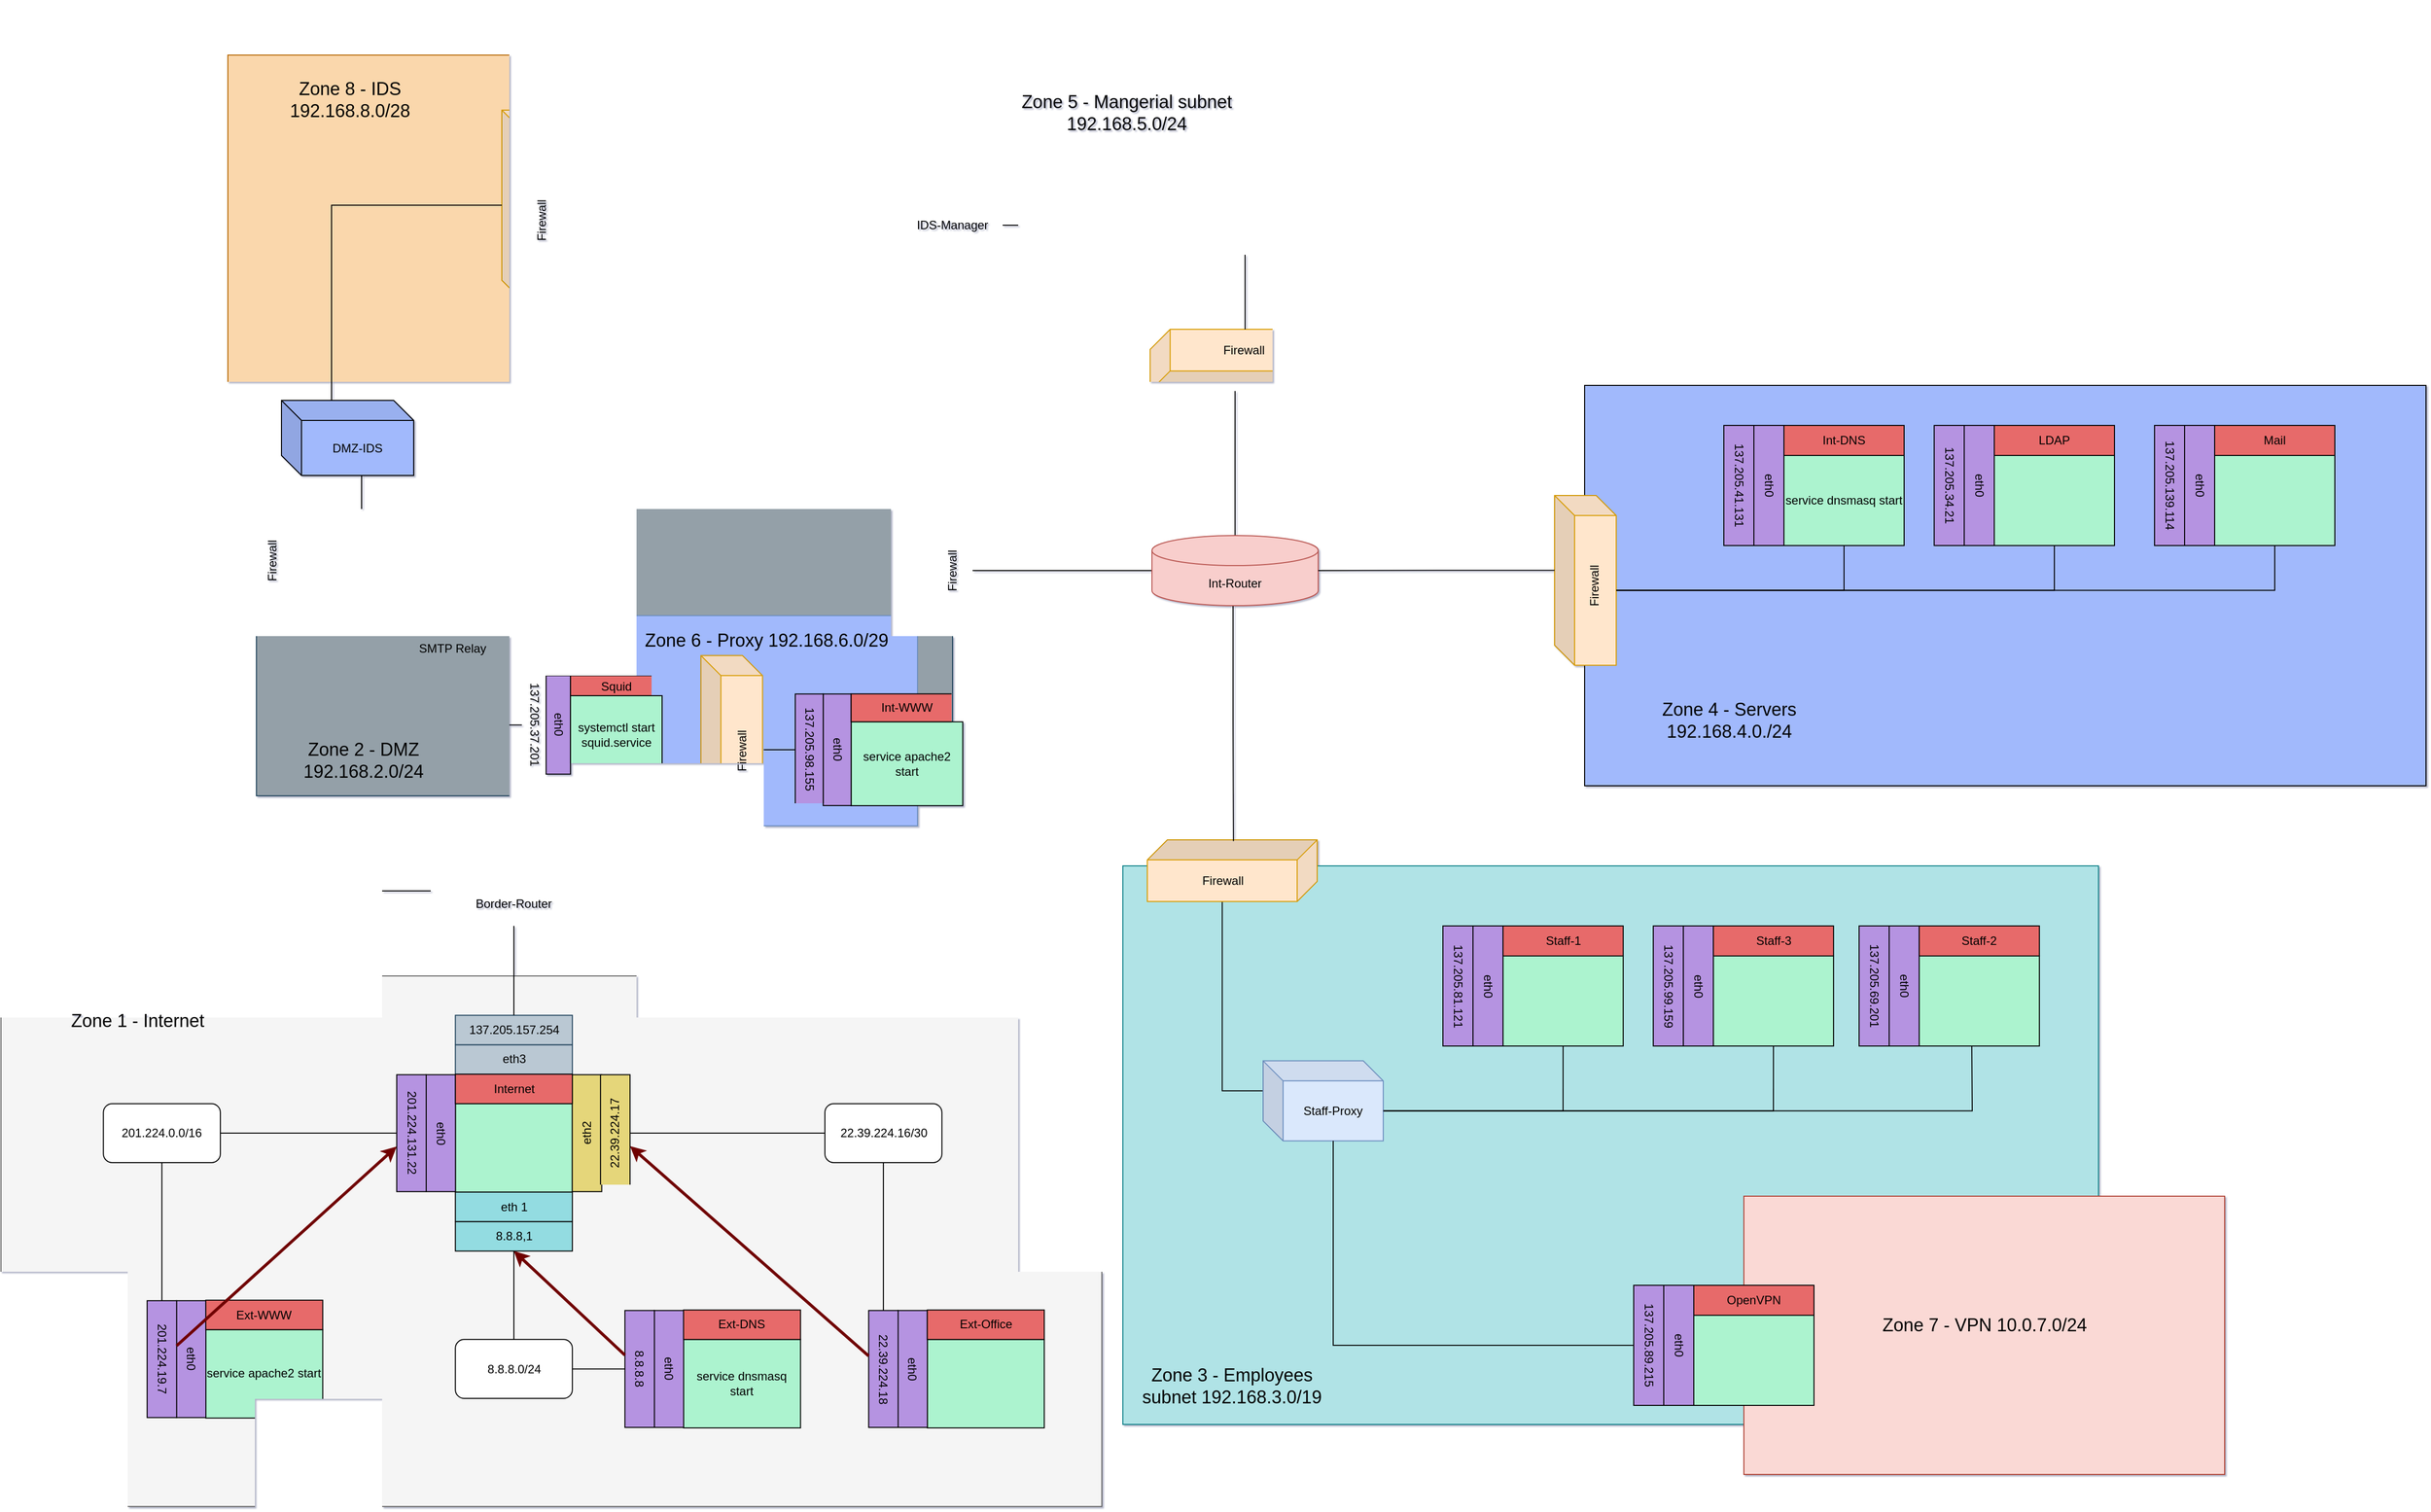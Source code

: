 <mxfile compressed="false" version="14.5.1" type="device">
  <diagram id="Page-1" name="Page-1">
    <mxGraphModel dx="724" dy="211" grid="1" gridSize="10" guides="1" tooltips="1" connect="1" arrows="1" fold="1" page="1" pageScale="1" pageWidth="827" pageHeight="1169" math="0" shadow="1">
      <root>
        <mxCell id="0" />
        <mxCell id="1" parent="0" />
        <mxCell id="LpydgIhb9bR34k0oGJzF-7" value="" style="group" parent="1" vertex="1" connectable="0">
          <mxGeometry x="1156.5" y="1300" width="1954.5" height="464.617" as="geometry" />
        </mxCell>
        <mxCell id="LpydgIhb9bR34k0oGJzF-5" value="" style="rounded=0;whiteSpace=wrap;html=1;fillColor=#fad7ac;strokeColor=#b46504;" parent="LpydgIhb9bR34k0oGJzF-7" vertex="1">
          <mxGeometry width="695.0" height="360" as="geometry" />
        </mxCell>
        <mxCell id="LpydgIhb9bR34k0oGJzF-6" value="&lt;font style=&quot;font-size: 18px&quot;&gt;Zone 8 - IDS&lt;br&gt;192.168.8.0/28&lt;/font&gt;" style="text;html=1;strokeColor=none;fillColor=none;align=center;verticalAlign=middle;whiteSpace=wrap;rounded=0;" parent="LpydgIhb9bR34k0oGJzF-7" vertex="1">
          <mxGeometry x="34.75" y="19.2" width="175.25" height="50.8" as="geometry" />
        </mxCell>
        <mxCell id="LpydgIhb9bR34k0oGJzF-133" value="" style="shape=cube;whiteSpace=wrap;html=1;boundedLbl=1;backgroundOutline=1;darkOpacity=0.05;darkOpacity2=0.1;fillColor=#ffe6cc;strokeColor=#d79b00;" parent="LpydgIhb9bR34k0oGJzF-7" vertex="1">
          <mxGeometry x="273.5" y="55" width="57.5" height="190" as="geometry" />
        </mxCell>
        <mxCell id="LpydgIhb9bR34k0oGJzF-276" value="Firewall" style="text;html=1;strokeColor=none;fillColor=none;align=center;verticalAlign=middle;whiteSpace=wrap;rounded=0;rotation=-90;" parent="LpydgIhb9bR34k0oGJzF-7" vertex="1">
          <mxGeometry x="273.5" y="150" width="80" height="30" as="geometry" />
        </mxCell>
        <mxCell id="LpydgIhb9bR34k0oGJzF-185" value="" style="group" parent="LpydgIhb9bR34k0oGJzF-7" vertex="1" connectable="0">
          <mxGeometry x="1324.5" y="-54.81" width="630" height="409.617" as="geometry" />
        </mxCell>
        <mxCell id="LpydgIhb9bR34k0oGJzF-293" value="" style="rounded=0;whiteSpace=wrap;html=1;fillColor=#dae8fc;strokeColor=#6c8ebf;" parent="LpydgIhb9bR34k0oGJzF-185" vertex="1">
          <mxGeometry x="-610" y="70" width="600" height="300" as="geometry" />
        </mxCell>
        <mxCell id="LpydgIhb9bR34k0oGJzF-186" value="IDS-Manager" style="shape=cube;whiteSpace=wrap;html=1;boundedLbl=1;backgroundOutline=1;darkOpacity=0.05;darkOpacity2=0.1;fillColor=#A1B9FC;" parent="LpydgIhb9bR34k0oGJzF-7" vertex="1">
          <mxGeometry x="653.5" y="120" width="120" height="80" as="geometry" />
        </mxCell>
        <mxCell id="LpydgIhb9bR34k0oGJzF-199" style="edgeStyle=orthogonalEdgeStyle;rounded=0;orthogonalLoop=1;jettySize=auto;html=1;exitX=0;exitY=0;exitDx=57.5;exitDy=105;exitPerimeter=0;endArrow=none;endFill=0;" parent="LpydgIhb9bR34k0oGJzF-7" source="LpydgIhb9bR34k0oGJzF-133" target="LpydgIhb9bR34k0oGJzF-186" edge="1">
          <mxGeometry x="83.5" y="30" as="geometry" />
        </mxCell>
        <mxCell id="LpydgIhb9bR34k0oGJzF-187" value="" style="shape=cube;whiteSpace=wrap;html=1;boundedLbl=1;backgroundOutline=1;darkOpacity=0.05;darkOpacity2=0.1;fillColor=#ffe6cc;strokeColor=#d79b00;rotation=-90;" parent="LpydgIhb9bR34k0oGJzF-7" vertex="1">
          <mxGeometry x="974.773" y="220.002" width="61.538" height="169.615" as="geometry" />
        </mxCell>
        <mxCell id="LpydgIhb9bR34k0oGJzF-189" style="edgeStyle=orthogonalEdgeStyle;rounded=0;orthogonalLoop=1;jettySize=auto;html=1;exitX=0;exitY=0;exitDx=61.538;exitDy=94.808;exitPerimeter=0;entryX=0;entryY=0;entryDx=120;entryDy=50;entryPerimeter=0;endArrow=none;endFill=0;" parent="LpydgIhb9bR34k0oGJzF-7" source="LpydgIhb9bR34k0oGJzF-187" target="LpydgIhb9bR34k0oGJzF-186" edge="1">
          <mxGeometry relative="1" as="geometry" />
        </mxCell>
        <mxCell id="LpydgIhb9bR34k0oGJzF-280" value="Firewall" style="text;html=1;strokeColor=none;fillColor=none;align=center;verticalAlign=middle;whiteSpace=wrap;rounded=0;rotation=0;" parent="LpydgIhb9bR34k0oGJzF-7" vertex="1">
          <mxGeometry x="974.77" y="280" width="80" height="30" as="geometry" />
        </mxCell>
        <mxCell id="LpydgIhb9bR34k0oGJzF-16" value="" style="group;container=1;" parent="1" vertex="1" connectable="0">
          <mxGeometry x="930" y="1660" width="1099" height="510" as="geometry" />
        </mxCell>
        <mxCell id="LpydgIhb9bR34k0oGJzF-90" value="" style="group" parent="LpydgIhb9bR34k0oGJzF-16" vertex="1" connectable="0">
          <mxGeometry x="262" width="837" height="510" as="geometry" />
        </mxCell>
        <mxCell id="LpydgIhb9bR34k0oGJzF-17" value="" style="rounded=0;whiteSpace=wrap;html=1;strokeColor=#23445d;fillColor=#94A0A8;" parent="LpydgIhb9bR34k0oGJzF-90" vertex="1">
          <mxGeometry x="-7" y="20" width="695.0" height="360" as="geometry" />
        </mxCell>
        <mxCell id="LpydgIhb9bR34k0oGJzF-18" value="&lt;font style=&quot;font-size: 18px&quot;&gt;Zone 2 - DMZ 192.168.2.0/24&lt;/font&gt;" style="text;html=1;strokeColor=none;fillColor=none;align=center;verticalAlign=middle;whiteSpace=wrap;rounded=0;" parent="LpydgIhb9bR34k0oGJzF-90" vertex="1">
          <mxGeometry y="320" width="200" height="50" as="geometry" />
        </mxCell>
        <mxCell id="LpydgIhb9bR34k0oGJzF-70" value="" style="group" parent="LpydgIhb9bR34k0oGJzF-90" vertex="1" connectable="0">
          <mxGeometry x="360" y="180" width="477" height="330" as="geometry" />
        </mxCell>
        <mxCell id="LpydgIhb9bR34k0oGJzF-64" value="" style="rounded=0;whiteSpace=wrap;html=1;strokeColor=#6c8ebf;fillColor=#A1B9FC;" parent="LpydgIhb9bR34k0oGJzF-70" vertex="1">
          <mxGeometry x="-7" y="20" width="300" height="210" as="geometry" />
        </mxCell>
        <mxCell id="LpydgIhb9bR34k0oGJzF-65" value="&lt;font style=&quot;font-size: 18px&quot;&gt;Zone 6 - Proxy 192.168.6.0/29&lt;/font&gt;" style="text;html=1;strokeColor=none;fillColor=none;align=center;verticalAlign=middle;whiteSpace=wrap;rounded=0;" parent="LpydgIhb9bR34k0oGJzF-70" vertex="1">
          <mxGeometry x="6.47" y="29.8" width="273.05" height="30.1" as="geometry" />
        </mxCell>
        <mxCell id="LpydgIhb9bR34k0oGJzF-93" value="" style="shape=cube;whiteSpace=wrap;html=1;boundedLbl=1;backgroundOutline=1;darkOpacity=0.05;darkOpacity2=0.1;fillColor=#ffe6cc;strokeColor=#d79b00;" parent="LpydgIhb9bR34k0oGJzF-70" vertex="1">
          <mxGeometry x="76.723" y="59.902" width="61.538" height="169.615" as="geometry" />
        </mxCell>
        <mxCell id="Int-WWW-3" value="" style="group" parent="LpydgIhb9bR34k0oGJzF-70" vertex="1" connectable="0">
          <mxGeometry x="171" y="42.36" width="222" height="204.7" as="geometry" />
        </mxCell>
        <mxCell id="Int-WWW-ports" value="service apache2 start" style="rounded=0;whiteSpace=wrap;html=1;fillColor=#ACF3CF;" parent="Int-WWW-3" vertex="1">
          <mxGeometry x="55.732" y="83.741" width="111.464" height="83.741" as="geometry" />
        </mxCell>
        <mxCell id="Int-WWW-eth0" value="eth0" style="rounded=0;whiteSpace=wrap;html=1;fillColor=#B593E1;rotation=90;" parent="Int-WWW-3" vertex="1">
          <mxGeometry x="-13.933" y="97.698" width="111.464" height="27.914" as="geometry" />
        </mxCell>
        <mxCell id="Int-WWW-eth0ip" value="137.205.98.155" style="rounded=0;whiteSpace=wrap;html=1;fillColor=#B593E1;rotation=90;" parent="Int-WWW-3" vertex="1">
          <mxGeometry x="-41.799" y="97.698" width="111.464" height="27.914" as="geometry" />
        </mxCell>
        <mxCell id="Int-WWW-hostname" value="Int-WWW" style="rounded=0;whiteSpace=wrap;html=1;fillColor=#E76B6B;" parent="Int-WWW-3" vertex="1">
          <mxGeometry x="55.732" y="55.827" width="111.464" height="27.914" as="geometry" />
        </mxCell>
        <mxCell id="LpydgIhb9bR34k0oGJzF-212" style="edgeStyle=orthogonalEdgeStyle;rounded=0;orthogonalLoop=1;jettySize=auto;html=1;exitX=0.5;exitY=1;exitDx=0;exitDy=0;entryX=0;entryY=0;entryDx=61.538;entryDy=94.808;entryPerimeter=0;endArrow=none;endFill=0;" parent="LpydgIhb9bR34k0oGJzF-70" source="Int-WWW-eth0ip" target="LpydgIhb9bR34k0oGJzF-93" edge="1">
          <mxGeometry relative="1" as="geometry" />
        </mxCell>
        <mxCell id="LpydgIhb9bR34k0oGJzF-282" value="Firewall" style="text;html=1;strokeColor=none;fillColor=none;align=center;verticalAlign=middle;whiteSpace=wrap;rounded=0;rotation=-90;" parent="LpydgIhb9bR34k0oGJzF-70" vertex="1">
          <mxGeometry x="78" y="140" width="80" height="30" as="geometry" />
        </mxCell>
        <mxCell id="LpydgIhb9bR34k0oGJzF-92" value="" style="shape=cube;whiteSpace=wrap;html=1;boundedLbl=1;backgroundOutline=1;darkOpacity=0.05;darkOpacity2=0.1;fillColor=#ffe6cc;strokeColor=#d79b00;" parent="LpydgIhb9bR34k0oGJzF-90" vertex="1">
          <mxGeometry x="-22" y="80" width="45.5" height="130" as="geometry" />
        </mxCell>
        <mxCell id="LpydgIhb9bR34k0oGJzF-274" style="edgeStyle=orthogonalEdgeStyle;rounded=0;orthogonalLoop=1;jettySize=auto;html=1;exitX=0;exitY=0.5;exitDx=0;exitDy=0;exitPerimeter=0;entryX=0;entryY=0;entryDx=45.5;entryDy=75;entryPerimeter=0;endArrow=none;endFill=0;" parent="LpydgIhb9bR34k0oGJzF-90" source="LpydgIhb9bR34k0oGJzF-94" target="LpydgIhb9bR34k0oGJzF-92" edge="1">
          <mxGeometry relative="1" as="geometry">
            <Array as="points">
              <mxPoint x="98" y="220" />
              <mxPoint x="98" y="155" />
            </Array>
          </mxGeometry>
        </mxCell>
        <mxCell id="LpydgIhb9bR34k0oGJzF-94" value="SMTP Relay" style="shape=cylinder3;whiteSpace=wrap;html=1;boundedLbl=1;backgroundOutline=1;size=15;fillColor=#e1d5e7;strokeColor=#9673a6;" parent="LpydgIhb9bR34k0oGJzF-90" vertex="1">
          <mxGeometry x="148" y="160" width="82" height="120" as="geometry" />
        </mxCell>
        <mxCell id="LpydgIhb9bR34k0oGJzF-211" style="edgeStyle=orthogonalEdgeStyle;rounded=0;orthogonalLoop=1;jettySize=auto;html=1;exitX=0;exitY=0;exitDx=0;exitDy=74.808;exitPerimeter=0;endArrow=none;endFill=0;entryX=1;entryY=0.5;entryDx=0;entryDy=0;" parent="LpydgIhb9bR34k0oGJzF-90" source="LpydgIhb9bR34k0oGJzF-93" target="LpydgIhb9bR34k0oGJzF-12" edge="1">
          <mxGeometry relative="1" as="geometry">
            <mxPoint x="381" y="314" as="targetPoint" />
          </mxGeometry>
        </mxCell>
        <mxCell id="LpydgIhb9bR34k0oGJzF-262" value="" style="group" parent="LpydgIhb9bR34k0oGJzF-90" vertex="1" connectable="0">
          <mxGeometry x="258" y="260" width="140.01" height="98.39" as="geometry" />
        </mxCell>
        <mxCell id="LpydgIhb9bR34k0oGJzF-260" value="" style="group" parent="LpydgIhb9bR34k0oGJzF-262" vertex="1" connectable="0">
          <mxGeometry y="5.684e-14" width="48.57" height="98.39" as="geometry" />
        </mxCell>
        <mxCell id="LpydgIhb9bR34k0oGJzF-13" value="137.205.37.201" style="rounded=0;whiteSpace=wrap;html=1;fillColor=#B593E1;rotation=90;" parent="LpydgIhb9bR34k0oGJzF-260" vertex="1">
          <mxGeometry x="-37.01" y="37.01" width="98.39" height="24.37" as="geometry" />
        </mxCell>
        <mxCell id="LpydgIhb9bR34k0oGJzF-259" value="eth0" style="rounded=0;whiteSpace=wrap;html=1;fillColor=#B593E1;rotation=90;" parent="LpydgIhb9bR34k0oGJzF-260" vertex="1">
          <mxGeometry x="-12.81" y="37.01" width="98.39" height="24.37" as="geometry" />
        </mxCell>
        <mxCell id="LpydgIhb9bR34k0oGJzF-15" value="Squid" style="rounded=0;whiteSpace=wrap;html=1;fillColor=#E76B6B;" parent="LpydgIhb9bR34k0oGJzF-262" vertex="1">
          <mxGeometry x="48.57" width="91.44" height="21.78" as="geometry" />
        </mxCell>
        <mxCell id="LpydgIhb9bR34k0oGJzF-12" value="systemctl start squid.service" style="rounded=0;whiteSpace=wrap;html=1;fillColor=#ACF3CF;" parent="LpydgIhb9bR34k0oGJzF-262" vertex="1">
          <mxGeometry x="48.569" y="19.992" width="91.441" height="78.396" as="geometry" />
        </mxCell>
        <mxCell id="LpydgIhb9bR34k0oGJzF-159" value="" style="shape=cube;whiteSpace=wrap;html=1;boundedLbl=1;backgroundOutline=1;darkOpacity=0.05;darkOpacity2=0.1;fillColor=#ffe6cc;strokeColor=#d79b00;" parent="LpydgIhb9bR34k0oGJzF-90" vertex="1">
          <mxGeometry x="658" y="75" width="50" height="140" as="geometry" />
        </mxCell>
        <mxCell id="LpydgIhb9bR34k0oGJzF-203" style="edgeStyle=orthogonalEdgeStyle;rounded=0;orthogonalLoop=1;jettySize=auto;html=1;entryX=0;entryY=0;entryDx=45.5;entryDy=75;entryPerimeter=0;endArrow=none;endFill=0;" parent="LpydgIhb9bR34k0oGJzF-90" target="LpydgIhb9bR34k0oGJzF-92" edge="1">
          <mxGeometry relative="1" as="geometry">
            <mxPoint x="658" y="155" as="sourcePoint" />
            <Array as="points">
              <mxPoint x="658" y="155" />
            </Array>
          </mxGeometry>
        </mxCell>
        <mxCell id="LpydgIhb9bR34k0oGJzF-272" style="edgeStyle=orthogonalEdgeStyle;rounded=0;orthogonalLoop=1;jettySize=auto;html=1;exitX=0;exitY=0;exitDx=76;exitDy=75;exitPerimeter=0;entryX=0;entryY=0;entryDx=45.5;entryDy=75;entryPerimeter=0;endArrow=none;endFill=0;" parent="LpydgIhb9bR34k0oGJzF-90" source="LpydgIhb9bR34k0oGJzF-102" target="LpydgIhb9bR34k0oGJzF-92" edge="1">
          <mxGeometry relative="1" as="geometry">
            <Array as="points">
              <mxPoint x="98" y="60" />
              <mxPoint x="98" y="155" />
            </Array>
          </mxGeometry>
        </mxCell>
        <mxCell id="LpydgIhb9bR34k0oGJzF-102" value="DMZ-IDS" style="shape=cube;whiteSpace=wrap;html=1;boundedLbl=1;backgroundOutline=1;darkOpacity=0.05;darkOpacity2=0.1;fillColor=#A1B9FC;" parent="LpydgIhb9bR34k0oGJzF-90" vertex="1">
          <mxGeometry x="18" y="-15" width="132" height="75" as="geometry" />
        </mxCell>
        <mxCell id="LpydgIhb9bR34k0oGJzF-270" style="edgeStyle=orthogonalEdgeStyle;rounded=0;orthogonalLoop=1;jettySize=auto;html=1;exitX=0.5;exitY=1;exitDx=0;exitDy=0;entryX=0;entryY=0;entryDx=45.5;entryDy=75;entryPerimeter=0;endArrow=none;endFill=0;" parent="LpydgIhb9bR34k0oGJzF-90" source="LpydgIhb9bR34k0oGJzF-13" target="LpydgIhb9bR34k0oGJzF-92" edge="1">
          <mxGeometry relative="1" as="geometry">
            <Array as="points">
              <mxPoint x="98" y="309" />
              <mxPoint x="98" y="155" />
            </Array>
          </mxGeometry>
        </mxCell>
        <mxCell id="LpydgIhb9bR34k0oGJzF-277" value="Firewall" style="text;html=1;strokeColor=none;fillColor=none;align=center;verticalAlign=middle;whiteSpace=wrap;rounded=0;rotation=-90;" parent="LpydgIhb9bR34k0oGJzF-90" vertex="1">
          <mxGeometry x="-31" y="130" width="80" height="30" as="geometry" />
        </mxCell>
        <mxCell id="LpydgIhb9bR34k0oGJzF-278" value="Firewall" style="text;html=1;strokeColor=none;fillColor=none;align=center;verticalAlign=middle;whiteSpace=wrap;rounded=0;rotation=-90;" parent="LpydgIhb9bR34k0oGJzF-90" vertex="1">
          <mxGeometry x="648" y="140" width="80" height="30" as="geometry" />
        </mxCell>
        <mxCell id="LpydgIhb9bR34k0oGJzF-9" value="Border-Router" style="shape=cylinder3;whiteSpace=wrap;html=1;boundedLbl=1;backgroundOutline=1;size=15;fillColor=#f8cecc;strokeColor=#b85450;" parent="LpydgIhb9bR34k0oGJzF-90" vertex="1">
          <mxGeometry x="167.02" y="440" width="166" height="70" as="geometry" />
        </mxCell>
        <mxCell id="LpydgIhb9bR34k0oGJzF-200" style="edgeStyle=orthogonalEdgeStyle;rounded=0;orthogonalLoop=1;jettySize=auto;html=1;exitX=0;exitY=0.5;exitDx=0;exitDy=0;exitPerimeter=0;entryX=0;entryY=0;entryDx=0;entryDy=55;entryPerimeter=0;endArrow=none;endFill=0;" parent="LpydgIhb9bR34k0oGJzF-90" source="LpydgIhb9bR34k0oGJzF-9" target="LpydgIhb9bR34k0oGJzF-92" edge="1">
          <mxGeometry relative="1" as="geometry">
            <Array as="points">
              <mxPoint x="-122" y="475" />
              <mxPoint x="-122" y="135" />
            </Array>
          </mxGeometry>
        </mxCell>
        <object label="" source="Int-DNS-eth0ip" target="Internet-eth3ip" id="75fe8e0c95d6fddab2d48f0b2f634925">
          <mxCell style="fillColor=#a20025;strokeColor=#6F0000;strokeWidth=3;" parent="1" source="Int-DNS-eth0ip" edge="1">
            <mxGeometry relative="1" as="geometry" />
          </mxCell>
        </object>
        <object label="" source="Int-WWW-eth0ip" target="Internet-eth3ip" id="01b0ad1e3fd148e5a6a8d43dccedd93a">
          <mxCell style="fillColor=#a20025;strokeColor=#6F0000;strokeWidth=3;" parent="1" source="Int-WWW-eth0ip" edge="1">
            <mxGeometry relative="1" as="geometry" />
          </mxCell>
        </object>
        <object label="" source="Mail-eth0ip" target="Internet-eth3ip" id="72a07adf3a91dc2d5af93048bb23390e">
          <mxCell style="fillColor=#a20025;strokeColor=#6F0000;strokeWidth=3;" parent="1" source="Mail-eth0ip" edge="1">
            <mxGeometry relative="1" as="geometry" />
          </mxCell>
        </object>
        <object label="" source="OpenVPN-eth0ip" target="Internet-eth3ip" id="ed055e46ceae39bb30e4cf3a83232356">
          <mxCell style="fillColor=#a20025;strokeColor=#6F0000;strokeWidth=3;" parent="1" source="OpenVPN-eth0ip" edge="1">
            <mxGeometry relative="1" as="geometry" />
          </mxCell>
        </object>
        <object label="" source="LDAP-eth0ip" target="Internet-eth3ip" id="67c77b478cfcb8d13690ef2d9587ddf5">
          <mxCell style="fillColor=#a20025;strokeColor=#6F0000;strokeWidth=3;" parent="1" source="LDAP-eth0ip" edge="1">
            <mxGeometry relative="1" as="geometry" />
          </mxCell>
        </object>
        <object label="" source="Staff-1-eth0ip" target="Internet-eth3ip" id="b0d156d27a05a9a5fcc5499a93886527">
          <mxCell style="fillColor=#a20025;strokeColor=#6F0000;strokeWidth=3;" parent="1" source="Staff-1-eth0ip" edge="1">
            <mxGeometry relative="1" as="geometry" />
          </mxCell>
        </object>
        <object label="" source="Staff-2-eth0ip" target="Internet-eth3ip" id="5b772b22f97fc490c1950f8936ae3962">
          <mxCell style="fillColor=#a20025;strokeColor=#6F0000;strokeWidth=3;" parent="1" source="Staff-2-eth0ip" edge="1">
            <mxGeometry relative="1" as="geometry" />
          </mxCell>
        </object>
        <object label="" source="Staff-3-eth0ip" target="Internet-eth3ip" id="a8da5713e9ac2ff3c4b6b50e61ad3c9e">
          <mxCell style="fillColor=#a20025;strokeColor=#6F0000;strokeWidth=3;" parent="1" source="Staff-3-eth0ip" edge="1">
            <mxGeometry relative="1" as="geometry" />
          </mxCell>
        </object>
        <mxCell id="LpydgIhb9bR34k0oGJzF-2" value="" style="group;fillColor=#f5f5f5;strokeColor=#666666;fontColor=#333333;" parent="1" vertex="1" connectable="0">
          <mxGeometry x="930" y="2220" width="1099" height="530" as="geometry" />
        </mxCell>
        <mxCell id="Ext-WWW-3" value="" style="group" parent="LpydgIhb9bR34k0oGJzF-2" vertex="1" connectable="0">
          <mxGeometry x="146.014" y="265" width="944.225" height="265" as="geometry" />
        </mxCell>
        <mxCell id="Ext-WWW-ports" value="service apache2 start" style="rounded=0;whiteSpace=wrap;html=1;fillColor=#ACF3CF;" parent="Ext-WWW-3" vertex="1">
          <mxGeometry x="58.406" y="88.333" width="116.811" height="88.333" as="geometry" />
        </mxCell>
        <mxCell id="Ext-WWW-eth0" value="eth0" style="rounded=0;whiteSpace=wrap;html=1;fillColor=#B593E1;rotation=90;" parent="Ext-WWW-3" vertex="1">
          <mxGeometry x="-14.601" y="103.056" width="116.811" height="29.444" as="geometry" />
        </mxCell>
        <mxCell id="Ext-WWW-eth0ip" value="201.224.19.7" style="rounded=0;whiteSpace=wrap;html=1;fillColor=#B593E1;rotation=90;" parent="Ext-WWW-3" vertex="1">
          <mxGeometry x="-43.804" y="103.056" width="116.811" height="29.444" as="geometry" />
        </mxCell>
        <mxCell id="Ext-WWW-hostname" value="Ext-WWW" style="rounded=0;whiteSpace=wrap;html=1;fillColor=#E76B6B;" parent="Ext-WWW-3" vertex="1">
          <mxGeometry x="58.406" y="58.889" width="116.811" height="29.444" as="geometry" />
        </mxCell>
        <mxCell id="Ext-DNS-3" value="" style="group" parent="LpydgIhb9bR34k0oGJzF-2" vertex="1" connectable="0">
          <mxGeometry x="622.994" y="274.815" width="232.649" height="215.926" as="geometry" />
        </mxCell>
        <mxCell id="Ext-DNS-ports" value="service dnsmasq start" style="rounded=0;whiteSpace=wrap;html=1;fillColor=#ACF3CF;" parent="Ext-DNS-3" vertex="1">
          <mxGeometry x="58.406" y="88.333" width="116.811" height="88.333" as="geometry" />
        </mxCell>
        <mxCell id="Ext-DNS-eth0" value="eth0" style="rounded=0;whiteSpace=wrap;html=1;fillColor=#B593E1;rotation=90;" parent="Ext-DNS-3" vertex="1">
          <mxGeometry x="-14.601" y="103.056" width="116.811" height="29.444" as="geometry" />
        </mxCell>
        <mxCell id="Ext-DNS-eth0ip" value="8.8.8.8" style="rounded=0;whiteSpace=wrap;html=1;fillColor=#B593E1;rotation=90;" parent="Ext-DNS-3" vertex="1">
          <mxGeometry x="-43.804" y="103.056" width="116.811" height="29.444" as="geometry" />
        </mxCell>
        <mxCell id="Ext-DNS-hostname" value="Ext-DNS" style="rounded=0;whiteSpace=wrap;html=1;fillColor=#E76B6B;" parent="Ext-DNS-3" vertex="1">
          <mxGeometry x="58.406" y="58.889" width="116.811" height="29.444" as="geometry" />
        </mxCell>
        <mxCell id="Ext-Office-3" value="" style="group" parent="LpydgIhb9bR34k0oGJzF-2" vertex="1" connectable="0">
          <mxGeometry x="866.351" y="274.815" width="232.649" height="215.926" as="geometry" />
        </mxCell>
        <mxCell id="Ext-Office-ports" value="" style="rounded=0;whiteSpace=wrap;html=1;fillColor=#ACF3CF;" parent="Ext-Office-3" vertex="1">
          <mxGeometry x="58.406" y="88.333" width="116.811" height="88.333" as="geometry" />
        </mxCell>
        <mxCell id="Ext-Office-eth0" value="eth0" style="rounded=0;whiteSpace=wrap;html=1;fillColor=#B593E1;rotation=90;" parent="Ext-Office-3" vertex="1">
          <mxGeometry x="-14.601" y="103.056" width="116.811" height="29.444" as="geometry" />
        </mxCell>
        <mxCell id="Ext-Office-eth0ip" value="22.39.224.18" style="rounded=0;whiteSpace=wrap;html=1;fillColor=#B593E1;rotation=90;" parent="Ext-Office-3" vertex="1">
          <mxGeometry x="-43.804" y="103.056" width="116.811" height="29.444" as="geometry" />
        </mxCell>
        <mxCell id="Ext-Office-hostname" value="Ext-Office" style="rounded=0;whiteSpace=wrap;html=1;fillColor=#E76B6B;" parent="Ext-Office-3" vertex="1">
          <mxGeometry x="58.406" y="58.889" width="116.811" height="29.444" as="geometry" />
        </mxCell>
        <object label="201.224.0.0/16" id="201.224.0.0/16">
          <mxCell style="rounded=1;whiteSpace=wrap;html=1;" parent="LpydgIhb9bR34k0oGJzF-2" vertex="1">
            <mxGeometry x="102.21" y="127.593" width="116.811" height="58.889" as="geometry" />
          </mxCell>
        </object>
        <object label="8.8.8.0/24" id="8.8.8.0/24">
          <mxCell style="rounded=1;whiteSpace=wrap;html=1;" parent="LpydgIhb9bR34k0oGJzF-2" vertex="1">
            <mxGeometry x="453.617" y="363.148" width="116.811" height="58.889" as="geometry" />
          </mxCell>
        </object>
        <object label="22.39.224.16/30" id="22.39.224.16/30">
          <mxCell style="rounded=1;whiteSpace=wrap;html=1;" parent="LpydgIhb9bR34k0oGJzF-2" vertex="1">
            <mxGeometry x="822.547" y="127.593" width="116.811" height="58.889" as="geometry" />
          </mxCell>
        </object>
        <object label="" source="201.224.0.0/16" target="Ext-WWW-eth0ip" id="3ca74807009f3c9ca79c01aa8f99e6e6">
          <mxCell style="endArrow=none;" parent="LpydgIhb9bR34k0oGJzF-2" source="201.224.0.0/16" target="Ext-WWW-eth0ip" edge="1">
            <mxGeometry relative="1" as="geometry" />
          </mxCell>
        </object>
        <object label="" source="201.224.0.0/16" target="Internet-eth0ip" id="34671457a2f1573a02467949453439c2">
          <mxCell style="endArrow=none;" parent="LpydgIhb9bR34k0oGJzF-2" source="201.224.0.0/16" target="Internet-eth0ip" edge="1">
            <mxGeometry relative="1" as="geometry" />
          </mxCell>
        </object>
        <object label="" source="8.8.8.0/24" target="Ext-DNS-eth0ip" id="ce629d08356cdc56339ce86ffa00c647">
          <mxCell style="endArrow=none;" parent="LpydgIhb9bR34k0oGJzF-2" source="8.8.8.0/24" target="Ext-DNS-eth0ip" edge="1">
            <mxGeometry relative="1" as="geometry" />
          </mxCell>
        </object>
        <object label="" source="8.8.8.0/24" target="Internet-eth1ip" id="538a13c7519d4cbbfc07c4c5e262701c">
          <mxCell style="endArrow=none;entryX=0.5;entryY=1;entryDx=0;entryDy=0;" parent="LpydgIhb9bR34k0oGJzF-2" source="8.8.8.0/24" target="Tgfa9BKaGz3k2qAlnIK7-3" edge="1">
            <mxGeometry relative="1" as="geometry" />
          </mxCell>
        </object>
        <object label="" source="22.39.224.16/30" target="Ext-Office-eth0ip" id="4792058a9ec676fea660761d89959f73">
          <mxCell style="endArrow=none;" parent="LpydgIhb9bR34k0oGJzF-2" source="22.39.224.16/30" target="Ext-Office-eth0ip" edge="1">
            <mxGeometry relative="1" as="geometry" />
          </mxCell>
        </object>
        <object label="" source="22.39.224.16/30" target="Internet-eth2ip" id="586e653c0ef5f6da17261caa7cf7e12f">
          <mxCell style="endArrow=none;" parent="LpydgIhb9bR34k0oGJzF-2" source="22.39.224.16/30" target="Internet-eth2ip" edge="1">
            <mxGeometry relative="1" as="geometry" />
          </mxCell>
        </object>
        <object label="" source="Ext-WWW-eth0ip" target="Internet-eth0ip" id="eca7ae04b2098bf09191147d80d8f4ce">
          <mxCell style="fillColor=#a20025;strokeColor=#6F0000;strokeWidth=3;" parent="LpydgIhb9bR34k0oGJzF-2" source="Ext-WWW-eth0ip" target="Internet-eth0ip" edge="1">
            <mxGeometry relative="1" as="geometry" />
          </mxCell>
        </object>
        <object label="" source="Ext-DNS-eth0ip" target="Internet-eth1ip" id="d10ac21f354d76fd870fae8b569198fb">
          <mxCell style="fillColor=#a20025;strokeColor=#6F0000;strokeWidth=3;entryX=0.5;entryY=1;entryDx=0;entryDy=0;" parent="LpydgIhb9bR34k0oGJzF-2" source="Ext-DNS-eth0ip" target="Tgfa9BKaGz3k2qAlnIK7-3" edge="1">
            <mxGeometry relative="1" as="geometry">
              <Array as="points" />
            </mxGeometry>
          </mxCell>
        </object>
        <object label="" source="Ext-Office-eth0ip" target="Internet-eth2ip" id="0db012a6992b07fa2c340584ffdc3240">
          <mxCell style="fillColor=#a20025;strokeColor=#6F0000;strokeWidth=3;" parent="LpydgIhb9bR34k0oGJzF-2" source="Ext-Office-eth0ip" target="Internet-eth2ip" edge="1">
            <mxGeometry relative="1" as="geometry" />
          </mxCell>
        </object>
        <mxCell id="Tgfa9BKaGz3k2qAlnIK7-5" value="" style="group" parent="LpydgIhb9bR34k0oGJzF-2" vertex="1" connectable="0">
          <mxGeometry x="395.212" y="39.259" width="232.649" height="235.556" as="geometry" />
        </mxCell>
        <mxCell id="Internet-3" value="" style="group" parent="Tgfa9BKaGz3k2qAlnIK7-5" vertex="1" connectable="0">
          <mxGeometry width="232.649" height="215.926" as="geometry" />
        </mxCell>
        <mxCell id="Internet-ports" value="" style="rounded=0;whiteSpace=wrap;html=1;fillColor=#ACF3CF;" parent="Internet-3" vertex="1">
          <mxGeometry x="58.406" y="88.333" width="116.811" height="88.333" as="geometry" />
        </mxCell>
        <mxCell id="Internet-eth2" value="eth2" style="rounded=0;whiteSpace=wrap;html=1;fillColor=#E5D67A;rotation=-90;" parent="Internet-3" vertex="1">
          <mxGeometry x="131.413" y="103.056" width="116.811" height="29.444" as="geometry" />
        </mxCell>
        <mxCell id="Internet-eth2ip" value="22.39.224.17" style="rounded=0;whiteSpace=wrap;html=1;fillColor=#E5D67A;rotation=-90;" parent="Internet-3" vertex="1">
          <mxGeometry x="159.642" y="103.056" width="116.811" height="29.444" as="geometry" />
        </mxCell>
        <mxCell id="Internet-eth0" value="eth0" style="rounded=0;whiteSpace=wrap;html=1;fillColor=#B593E1;rotation=90;" parent="Internet-3" vertex="1">
          <mxGeometry x="-14.601" y="103.056" width="116.811" height="29.444" as="geometry" />
        </mxCell>
        <mxCell id="Internet-eth0ip" value="201.224.131.22" style="rounded=0;whiteSpace=wrap;html=1;fillColor=#B593E1;rotation=90;" parent="Internet-3" vertex="1">
          <mxGeometry x="-43.804" y="103.056" width="116.811" height="29.444" as="geometry" />
        </mxCell>
        <mxCell id="Internet-eth1" value="eth3" style="rounded=0;whiteSpace=wrap;html=1;fillColor=#bac8d3;strokeColor=#23445d;" parent="Internet-3" vertex="1">
          <mxGeometry x="58.406" y="29.444" width="116.811" height="29.444" as="geometry" />
        </mxCell>
        <mxCell id="Internet-eth1ip" value="137.205.157.254" style="rounded=0;whiteSpace=wrap;html=1;fillColor=#bac8d3;strokeColor=#23445d;" parent="Internet-3" vertex="1">
          <mxGeometry x="58.406" width="116.811" height="29.444" as="geometry" />
        </mxCell>
        <mxCell id="Internet-hostname" value="Internet" style="rounded=0;whiteSpace=wrap;html=1;fillColor=#E76B6B;" parent="Internet-3" vertex="1">
          <mxGeometry x="58.406" y="58.889" width="116.811" height="29.444" as="geometry" />
        </mxCell>
        <mxCell id="Tgfa9BKaGz3k2qAlnIK7-3" value="8.8.8,1" style="rounded=0;whiteSpace=wrap;html=1;fillColor=#93DCE1;" parent="Tgfa9BKaGz3k2qAlnIK7-5" vertex="1">
          <mxGeometry x="58.406" y="206.111" width="116.811" height="29.444" as="geometry" />
        </mxCell>
        <mxCell id="Tgfa9BKaGz3k2qAlnIK7-4" value="eth 1" style="rounded=0;whiteSpace=wrap;html=1;fillColor=#93DCE1;" parent="Tgfa9BKaGz3k2qAlnIK7-5" vertex="1">
          <mxGeometry x="58.406" y="176.667" width="116.811" height="29.444" as="geometry" />
        </mxCell>
        <mxCell id="LpydgIhb9bR34k0oGJzF-3" value="&lt;font style=&quot;font-size: 18px&quot;&gt;Zone 1 - Internet&lt;/font&gt;" style="text;html=1;strokeColor=none;fillColor=none;align=center;verticalAlign=middle;whiteSpace=wrap;rounded=0;" parent="LpydgIhb9bR34k0oGJzF-2" vertex="1">
          <mxGeometry x="38.937" y="19.63" width="194.686" height="50.37" as="geometry" />
        </mxCell>
        <mxCell id="LpydgIhb9bR34k0oGJzF-91" style="edgeStyle=orthogonalEdgeStyle;rounded=0;orthogonalLoop=1;jettySize=auto;html=1;exitX=0.5;exitY=0;exitDx=0;exitDy=0;endArrow=none;endFill=0;" parent="1" source="Internet-eth1ip" target="LpydgIhb9bR34k0oGJzF-9" edge="1">
          <mxGeometry relative="1" as="geometry">
            <mxPoint x="446" y="1949.259" as="sourcePoint" />
            <mxPoint x="1162" y="1840" as="targetPoint" />
            <Array as="points" />
          </mxGeometry>
        </mxCell>
        <mxCell id="LpydgIhb9bR34k0oGJzF-134" style="edgeStyle=orthogonalEdgeStyle;rounded=0;orthogonalLoop=1;jettySize=auto;html=1;exitX=0;exitY=0;exitDx=50;exitDy=0;exitPerimeter=0;entryX=0;entryY=0;entryDx=0;entryDy=95;entryPerimeter=0;endArrow=none;endFill=0;" parent="1" source="LpydgIhb9bR34k0oGJzF-102" target="LpydgIhb9bR34k0oGJzF-133" edge="1">
          <mxGeometry x="1240" y="1330" as="geometry" />
        </mxCell>
        <mxCell id="LpydgIhb9bR34k0oGJzF-163" value="\" style="group" parent="1" vertex="1" connectable="0">
          <mxGeometry x="2481.003" y="1640" width="869.997" height="400" as="geometry" />
        </mxCell>
        <mxCell id="LpydgIhb9bR34k0oGJzF-160" value="" style="rounded=0;whiteSpace=wrap;html=1;fillColor=#A1B9FC;" parent="LpydgIhb9bR34k0oGJzF-163" vertex="1">
          <mxGeometry x="29.997" y="-10" width="840" height="400" as="geometry" />
        </mxCell>
        <mxCell id="LpydgIhb9bR34k0oGJzF-161" value="&lt;font style=&quot;font-size: 18px&quot;&gt;Zone 4 - Servers&lt;br&gt;192.168.4.0./24&lt;/font&gt;" style="text;html=1;strokeColor=none;fillColor=none;align=center;verticalAlign=middle;whiteSpace=wrap;rounded=0;" parent="LpydgIhb9bR34k0oGJzF-163" vertex="1">
          <mxGeometry x="39" y="300" width="271" height="50" as="geometry" />
        </mxCell>
        <mxCell id="LpydgIhb9bR34k0oGJzF-215" style="edgeStyle=orthogonalEdgeStyle;rounded=0;orthogonalLoop=1;jettySize=auto;html=1;exitX=0;exitY=0;exitDx=61.538;exitDy=94.808;exitPerimeter=0;entryX=0.5;entryY=1;entryDx=0;entryDy=0;endArrow=none;endFill=0;" parent="LpydgIhb9bR34k0oGJzF-163" source="LpydgIhb9bR34k0oGJzF-162" target="Int-DNS-ports" edge="1">
          <mxGeometry relative="1" as="geometry" />
        </mxCell>
        <mxCell id="LpydgIhb9bR34k0oGJzF-162" value="" style="shape=cube;whiteSpace=wrap;html=1;boundedLbl=1;backgroundOutline=1;darkOpacity=0.05;darkOpacity2=0.1;fillColor=#ffe6cc;strokeColor=#d79b00;" parent="LpydgIhb9bR34k0oGJzF-163" vertex="1">
          <mxGeometry y="100.002" width="61.538" height="169.615" as="geometry" />
        </mxCell>
        <mxCell id="Int-DNS-3" value="" style="group" parent="LpydgIhb9bR34k0oGJzF-163" vertex="1" connectable="0">
          <mxGeometry x="168.997" y="-30" width="239.5" height="220" as="geometry" />
        </mxCell>
        <mxCell id="Int-DNS-ports" value="service dnsmasq start" style="rounded=0;whiteSpace=wrap;html=1;fillColor=#ACF3CF;" parent="Int-DNS-3" vertex="1">
          <mxGeometry x="60" y="90" width="120" height="90" as="geometry" />
        </mxCell>
        <mxCell id="Int-DNS-eth0" value="eth0" style="rounded=0;whiteSpace=wrap;html=1;fillColor=#B593E1;rotation=90;" parent="Int-DNS-3" vertex="1">
          <mxGeometry x="-15" y="105" width="120" height="30" as="geometry" />
        </mxCell>
        <mxCell id="Int-DNS-eth0ip" value="137.205.41.131" style="rounded=0;whiteSpace=wrap;html=1;fillColor=#B593E1;rotation=90;" parent="Int-DNS-3" vertex="1">
          <mxGeometry x="-45" y="105" width="120" height="30" as="geometry" />
        </mxCell>
        <mxCell id="Int-DNS-hostname" value="Int-DNS" style="rounded=0;whiteSpace=wrap;html=1;fillColor=#E76B6B;" parent="Int-DNS-3" vertex="1">
          <mxGeometry x="60" y="60" width="120" height="30" as="geometry" />
        </mxCell>
        <mxCell id="LDAP-3" value="" style="group" parent="LpydgIhb9bR34k0oGJzF-163" vertex="1" connectable="0">
          <mxGeometry x="378.997" y="-30" width="239" height="220" as="geometry" />
        </mxCell>
        <mxCell id="LDAP-ports" value="" style="rounded=0;whiteSpace=wrap;html=1;fillColor=#ACF3CF;" parent="LDAP-3" vertex="1">
          <mxGeometry x="60" y="90" width="120" height="90" as="geometry" />
        </mxCell>
        <mxCell id="LDAP-eth0" value="eth0" style="rounded=0;whiteSpace=wrap;html=1;fillColor=#B593E1;rotation=90;" parent="LDAP-3" vertex="1">
          <mxGeometry x="-15" y="105" width="120" height="30" as="geometry" />
        </mxCell>
        <mxCell id="LDAP-eth0ip" value="137.205.34.21" style="rounded=0;whiteSpace=wrap;html=1;fillColor=#B593E1;rotation=90;" parent="LDAP-3" vertex="1">
          <mxGeometry x="-45" y="105" width="120" height="30" as="geometry" />
        </mxCell>
        <mxCell id="LDAP-hostname" value="LDAP" style="rounded=0;whiteSpace=wrap;html=1;fillColor=#E76B6B;" parent="LDAP-3" vertex="1">
          <mxGeometry x="60" y="60" width="120" height="30" as="geometry" />
        </mxCell>
        <mxCell id="Mail-3" value="" style="group" parent="LpydgIhb9bR34k0oGJzF-163" vertex="1" connectable="0">
          <mxGeometry x="598.997" y="-30" width="239" height="220" as="geometry" />
        </mxCell>
        <mxCell id="Mail-ports" value="" style="rounded=0;whiteSpace=wrap;html=1;fillColor=#ACF3CF;" parent="Mail-3" vertex="1">
          <mxGeometry x="60" y="90" width="120" height="90" as="geometry" />
        </mxCell>
        <mxCell id="Mail-eth0" value="eth0" style="rounded=0;whiteSpace=wrap;html=1;fillColor=#B593E1;rotation=90;" parent="Mail-3" vertex="1">
          <mxGeometry x="-15" y="105" width="120" height="30" as="geometry" />
        </mxCell>
        <mxCell id="Mail-eth0ip" value="137.205.139.114" style="rounded=0;whiteSpace=wrap;html=1;fillColor=#B593E1;rotation=90;" parent="Mail-3" vertex="1">
          <mxGeometry x="-45" y="105" width="120" height="30" as="geometry" />
        </mxCell>
        <mxCell id="Mail-hostname" value="Mail" style="rounded=0;whiteSpace=wrap;html=1;fillColor=#E76B6B;" parent="Mail-3" vertex="1">
          <mxGeometry x="60" y="60" width="120" height="30" as="geometry" />
        </mxCell>
        <mxCell id="LpydgIhb9bR34k0oGJzF-216" style="edgeStyle=orthogonalEdgeStyle;rounded=0;orthogonalLoop=1;jettySize=auto;html=1;exitX=0.5;exitY=1;exitDx=0;exitDy=0;entryX=0;entryY=0;entryDx=61.538;entryDy=94.808;entryPerimeter=0;endArrow=none;endFill=0;" parent="LpydgIhb9bR34k0oGJzF-163" source="LDAP-ports" target="LpydgIhb9bR34k0oGJzF-162" edge="1">
          <mxGeometry relative="1" as="geometry" />
        </mxCell>
        <mxCell id="LpydgIhb9bR34k0oGJzF-217" style="edgeStyle=orthogonalEdgeStyle;rounded=0;orthogonalLoop=1;jettySize=auto;html=1;exitX=0.5;exitY=1;exitDx=0;exitDy=0;entryX=0;entryY=0;entryDx=61.538;entryDy=94.808;entryPerimeter=0;endArrow=none;endFill=0;" parent="LpydgIhb9bR34k0oGJzF-163" source="Mail-ports" target="LpydgIhb9bR34k0oGJzF-162" edge="1">
          <mxGeometry relative="1" as="geometry" />
        </mxCell>
        <mxCell id="LpydgIhb9bR34k0oGJzF-283" value="Firewall" style="text;html=1;strokeColor=none;fillColor=none;align=center;verticalAlign=middle;whiteSpace=wrap;rounded=0;rotation=-90;" parent="LpydgIhb9bR34k0oGJzF-163" vertex="1">
          <mxGeometry x="-0.003" y="175" width="80" height="30" as="geometry" />
        </mxCell>
        <mxCell id="LpydgIhb9bR34k0oGJzF-178" value="" style="group;fillColor=#b0e3e6;strokeColor=#0e8088;" parent="1" vertex="1" connectable="0">
          <mxGeometry x="2050.003" y="2110" width="974.037" height="558" as="geometry" />
        </mxCell>
        <mxCell id="Staff-2-3" value="" style="group" parent="LpydgIhb9bR34k0oGJzF-178" vertex="1" connectable="0">
          <mxGeometry x="735.037" width="239" height="220" as="geometry" />
        </mxCell>
        <mxCell id="Staff-2-ports" value="" style="rounded=0;whiteSpace=wrap;html=1;fillColor=#ACF3CF;" parent="Staff-2-3" vertex="1">
          <mxGeometry x="60" y="90" width="120" height="90" as="geometry" />
        </mxCell>
        <mxCell id="Staff-2-eth0" value="eth0" style="rounded=0;whiteSpace=wrap;html=1;fillColor=#B593E1;rotation=90;" parent="Staff-2-3" vertex="1">
          <mxGeometry x="-15" y="105" width="120" height="30" as="geometry" />
        </mxCell>
        <mxCell id="Staff-2-eth0ip" value="137.205.69.201" style="rounded=0;whiteSpace=wrap;html=1;fillColor=#B593E1;rotation=90;" parent="Staff-2-3" vertex="1">
          <mxGeometry x="-45" y="105" width="120" height="30" as="geometry" />
        </mxCell>
        <mxCell id="Staff-2-hostname" value="Staff-2" style="rounded=0;whiteSpace=wrap;html=1;fillColor=#E76B6B;" parent="Staff-2-3" vertex="1">
          <mxGeometry x="60" y="60" width="120" height="30" as="geometry" />
        </mxCell>
        <mxCell id="LpydgIhb9bR34k0oGJzF-164" value="" style="group" parent="LpydgIhb9bR34k0oGJzF-178" vertex="1" connectable="0">
          <mxGeometry x="529.537" y="60" width="180" height="120" as="geometry" />
        </mxCell>
        <mxCell id="Staff-3-ports" value="" style="rounded=0;whiteSpace=wrap;html=1;fillColor=#ACF3CF;" parent="LpydgIhb9bR34k0oGJzF-164" vertex="1">
          <mxGeometry x="60" y="30" width="120" height="90" as="geometry" />
        </mxCell>
        <mxCell id="Staff-3-eth0" value="eth0" style="rounded=0;whiteSpace=wrap;html=1;fillColor=#B593E1;rotation=90;" parent="LpydgIhb9bR34k0oGJzF-164" vertex="1">
          <mxGeometry x="-15.0" y="45" width="120" height="30" as="geometry" />
        </mxCell>
        <mxCell id="Staff-3-eth0ip" value="137.205.99.159" style="rounded=0;whiteSpace=wrap;html=1;fillColor=#B593E1;rotation=90;" parent="LpydgIhb9bR34k0oGJzF-164" vertex="1">
          <mxGeometry x="-45" y="45" width="120" height="30" as="geometry" />
        </mxCell>
        <mxCell id="Staff-3-hostname" value="Staff-3" style="rounded=0;whiteSpace=wrap;html=1;fillColor=#E76B6B;" parent="LpydgIhb9bR34k0oGJzF-164" vertex="1">
          <mxGeometry x="60" width="120" height="30" as="geometry" />
        </mxCell>
        <mxCell id="Staff-1-3" value="" style="group" parent="LpydgIhb9bR34k0oGJzF-178" vertex="1" connectable="0">
          <mxGeometry x="319.537" width="239" height="220" as="geometry" />
        </mxCell>
        <mxCell id="Staff-1-ports" value="" style="rounded=0;whiteSpace=wrap;html=1;fillColor=#ACF3CF;" parent="Staff-1-3" vertex="1">
          <mxGeometry x="60" y="90" width="120" height="90" as="geometry" />
        </mxCell>
        <mxCell id="Staff-1-eth0" value="eth0" style="rounded=0;whiteSpace=wrap;html=1;fillColor=#B593E1;rotation=90;" parent="Staff-1-3" vertex="1">
          <mxGeometry x="-15" y="105" width="120" height="30" as="geometry" />
        </mxCell>
        <mxCell id="Staff-1-eth0ip" value="137.205.81.121" style="rounded=0;whiteSpace=wrap;html=1;fillColor=#B593E1;rotation=90;" parent="Staff-1-3" vertex="1">
          <mxGeometry x="-45" y="105" width="120" height="30" as="geometry" />
        </mxCell>
        <mxCell id="Staff-1-hostname" value="Staff-1" style="rounded=0;whiteSpace=wrap;html=1;fillColor=#E76B6B;" parent="Staff-1-3" vertex="1">
          <mxGeometry x="60" y="60" width="120" height="30" as="geometry" />
        </mxCell>
        <mxCell id="LpydgIhb9bR34k0oGJzF-168" value="&lt;font style=&quot;font-size: 18px&quot;&gt;Zone 3 - Employees subnet 192.168.3.0/19&lt;/font&gt;" style="text;html=1;strokeColor=none;fillColor=none;align=center;verticalAlign=middle;whiteSpace=wrap;rounded=0;" parent="LpydgIhb9bR34k0oGJzF-178" vertex="1">
          <mxGeometry x="9.23" y="500" width="200" height="40" as="geometry" />
        </mxCell>
        <mxCell id="LpydgIhb9bR34k0oGJzF-174" style="edgeStyle=orthogonalEdgeStyle;rounded=0;orthogonalLoop=1;jettySize=auto;html=1;exitX=0;exitY=0;exitDx=120;exitDy=50;exitPerimeter=0;endArrow=none;endFill=0;" parent="LpydgIhb9bR34k0oGJzF-178" source="LpydgIhb9bR34k0oGJzF-173" edge="1">
          <mxGeometry relative="1" as="geometry">
            <mxPoint x="847.537" y="180" as="targetPoint" />
          </mxGeometry>
        </mxCell>
        <mxCell id="LpydgIhb9bR34k0oGJzF-214" style="edgeStyle=orthogonalEdgeStyle;rounded=0;orthogonalLoop=1;jettySize=auto;html=1;exitX=0;exitY=0;exitDx=0;exitDy=30;exitPerimeter=0;entryX=0;entryY=0;entryDx=61.538;entryDy=94.808;entryPerimeter=0;endArrow=none;endFill=0;" parent="LpydgIhb9bR34k0oGJzF-178" source="LpydgIhb9bR34k0oGJzF-173" target="LpydgIhb9bR34k0oGJzF-177" edge="1">
          <mxGeometry relative="1" as="geometry" />
        </mxCell>
        <mxCell id="LpydgIhb9bR34k0oGJzF-173" value="Staff-Proxy" style="shape=cube;whiteSpace=wrap;html=1;boundedLbl=1;backgroundOutline=1;darkOpacity=0.05;darkOpacity2=0.1;fillColor=#dae8fc;strokeColor=#6c8ebf;" parent="LpydgIhb9bR34k0oGJzF-178" vertex="1">
          <mxGeometry x="139.997" y="194.81" width="120" height="80" as="geometry" />
        </mxCell>
        <mxCell id="LpydgIhb9bR34k0oGJzF-175" style="edgeStyle=orthogonalEdgeStyle;rounded=0;orthogonalLoop=1;jettySize=auto;html=1;exitX=0.5;exitY=1;exitDx=0;exitDy=0;entryX=0;entryY=0;entryDx=120;entryDy=50;entryPerimeter=0;endArrow=none;endFill=0;" parent="LpydgIhb9bR34k0oGJzF-178" source="Staff-3-ports" target="LpydgIhb9bR34k0oGJzF-173" edge="1">
          <mxGeometry relative="1" as="geometry" />
        </mxCell>
        <mxCell id="LpydgIhb9bR34k0oGJzF-176" style="edgeStyle=orthogonalEdgeStyle;rounded=0;orthogonalLoop=1;jettySize=auto;html=1;exitX=0.5;exitY=1;exitDx=0;exitDy=0;entryX=0;entryY=0;entryDx=120;entryDy=50;entryPerimeter=0;endArrow=none;endFill=0;" parent="LpydgIhb9bR34k0oGJzF-178" source="Staff-1-ports" target="LpydgIhb9bR34k0oGJzF-173" edge="1">
          <mxGeometry relative="1" as="geometry" />
        </mxCell>
        <mxCell id="LpydgIhb9bR34k0oGJzF-177" value="" style="shape=cube;whiteSpace=wrap;html=1;boundedLbl=1;backgroundOutline=1;darkOpacity=0.05;darkOpacity2=0.1;fillColor=#ffe6cc;strokeColor=#d79b00;rotation=90;" parent="LpydgIhb9bR34k0oGJzF-178" vertex="1">
          <mxGeometry x="78.46" y="-79.998" width="61.538" height="169.615" as="geometry" />
        </mxCell>
        <mxCell id="LpydgIhb9bR34k0oGJzF-281" value="Firewall" style="text;html=1;strokeColor=none;fillColor=none;align=center;verticalAlign=middle;whiteSpace=wrap;rounded=0;rotation=0;" parent="LpydgIhb9bR34k0oGJzF-178" vertex="1">
          <mxGeometry x="59.997" width="80" height="30" as="geometry" />
        </mxCell>
        <mxCell id="LpydgIhb9bR34k0oGJzF-264" style="edgeStyle=orthogonalEdgeStyle;rounded=0;orthogonalLoop=1;jettySize=auto;html=1;exitX=0;exitY=0.5;exitDx=0;exitDy=0;exitPerimeter=0;entryX=0;entryY=0;entryDx=50;entryDy=80;entryPerimeter=0;endArrow=none;endFill=0;" parent="1" source="LpydgIhb9bR34k0oGJzF-179" target="LpydgIhb9bR34k0oGJzF-159" edge="1">
          <mxGeometry relative="1" as="geometry" />
        </mxCell>
        <mxCell id="LpydgIhb9bR34k0oGJzF-287" style="edgeStyle=orthogonalEdgeStyle;rounded=0;orthogonalLoop=1;jettySize=auto;html=1;exitX=0.5;exitY=0;exitDx=0;exitDy=0;exitPerimeter=0;endArrow=none;endFill=0;" parent="1" source="LpydgIhb9bR34k0oGJzF-179" target="LpydgIhb9bR34k0oGJzF-187" edge="1">
          <mxGeometry relative="1" as="geometry" />
        </mxCell>
        <mxCell id="LpydgIhb9bR34k0oGJzF-288" style="edgeStyle=orthogonalEdgeStyle;rounded=0;orthogonalLoop=1;jettySize=auto;html=1;exitX=0.5;exitY=1;exitDx=0;exitDy=0;exitPerimeter=0;entryX=0.019;entryY=0.493;entryDx=0;entryDy=0;entryPerimeter=0;endArrow=none;endFill=0;" parent="1" source="LpydgIhb9bR34k0oGJzF-179" target="LpydgIhb9bR34k0oGJzF-177" edge="1">
          <mxGeometry relative="1" as="geometry">
            <Array as="points">
              <mxPoint x="2160" y="1850" />
              <mxPoint x="2160" y="1967" />
              <mxPoint x="2160" y="1967" />
            </Array>
          </mxGeometry>
        </mxCell>
        <mxCell id="LpydgIhb9bR34k0oGJzF-179" value="Int-Router" style="shape=cylinder3;whiteSpace=wrap;html=1;boundedLbl=1;backgroundOutline=1;size=15;fillColor=#f8cecc;strokeColor=#b85450;" parent="1" vertex="1">
          <mxGeometry x="2079.04" y="1780" width="166" height="70" as="geometry" />
        </mxCell>
        <mxCell id="LpydgIhb9bR34k0oGJzF-181" style="edgeStyle=orthogonalEdgeStyle;rounded=0;orthogonalLoop=1;jettySize=auto;html=1;exitX=0;exitY=0;exitDx=0;exitDy=74.808;exitPerimeter=0;endArrow=none;endFill=0;" parent="1" source="LpydgIhb9bR34k0oGJzF-162" target="LpydgIhb9bR34k0oGJzF-179" edge="1">
          <mxGeometry x="1240" y="1330" as="geometry" />
        </mxCell>
        <mxCell id="LpydgIhb9bR34k0oGJzF-184" value="&lt;font style=&quot;font-size: 18px&quot;&gt;Zone 5 - Mangerial subnet&lt;br&gt;192.168.5.0/24&lt;/font&gt;" style="text;html=1;strokeColor=none;fillColor=none;align=center;verticalAlign=middle;whiteSpace=wrap;rounded=0;" parent="1" vertex="1">
          <mxGeometry x="1916.43" y="1340" width="276.38" height="36.4" as="geometry" />
        </mxCell>
        <mxCell id="LpydgIhb9bR34k0oGJzF-171" value="" style="group;fillColor=#fad9d5;strokeColor=#ae4132;" parent="1" vertex="1" connectable="0">
          <mxGeometry x="2670" y="2440" width="480" height="278" as="geometry" />
        </mxCell>
        <mxCell id="LpydgIhb9bR34k0oGJzF-170" value="&lt;font style=&quot;font-size: 18px&quot;&gt;Zone 7 - VPN 10.0.7.0/24&lt;/font&gt;" style="text;html=1;strokeColor=none;fillColor=none;align=center;verticalAlign=middle;whiteSpace=wrap;rounded=0;" parent="LpydgIhb9bR34k0oGJzF-171" vertex="1">
          <mxGeometry x="114.5" y="70" width="251" height="118" as="geometry" />
        </mxCell>
        <mxCell id="OpenVPN-3" value="" style="group" parent="LpydgIhb9bR34k0oGJzF-171" vertex="1" connectable="0">
          <mxGeometry x="-110" y="29" width="239" height="220" as="geometry" />
        </mxCell>
        <mxCell id="OpenVPN-ports" value="" style="rounded=0;whiteSpace=wrap;html=1;fillColor=#ACF3CF;" parent="OpenVPN-3" vertex="1">
          <mxGeometry x="60" y="90" width="120" height="90" as="geometry" />
        </mxCell>
        <mxCell id="OpenVPN-eth0" value="eth0" style="rounded=0;whiteSpace=wrap;html=1;fillColor=#B593E1;rotation=90;" parent="OpenVPN-3" vertex="1">
          <mxGeometry x="-15" y="105" width="120" height="30" as="geometry" />
        </mxCell>
        <mxCell id="OpenVPN-eth0ip" value="137.205.89.215" style="rounded=0;whiteSpace=wrap;html=1;fillColor=#B593E1;rotation=90;" parent="OpenVPN-3" vertex="1">
          <mxGeometry x="-45" y="105" width="120" height="30" as="geometry" />
        </mxCell>
        <mxCell id="OpenVPN-hostname" value="OpenVPN" style="rounded=0;whiteSpace=wrap;html=1;fillColor=#E76B6B;" parent="OpenVPN-3" vertex="1">
          <mxGeometry x="60" y="60" width="120" height="30" as="geometry" />
        </mxCell>
        <mxCell id="LpydgIhb9bR34k0oGJzF-289" style="edgeStyle=orthogonalEdgeStyle;rounded=0;orthogonalLoop=1;jettySize=auto;html=1;exitX=0.5;exitY=1;exitDx=0;exitDy=0;entryX=0;entryY=0;entryDx=70;entryDy=80;entryPerimeter=0;endArrow=none;endFill=0;" parent="1" source="OpenVPN-eth0ip" target="LpydgIhb9bR34k0oGJzF-173" edge="1">
          <mxGeometry relative="1" as="geometry" />
        </mxCell>
      </root>
    </mxGraphModel>
  </diagram>
</mxfile>
